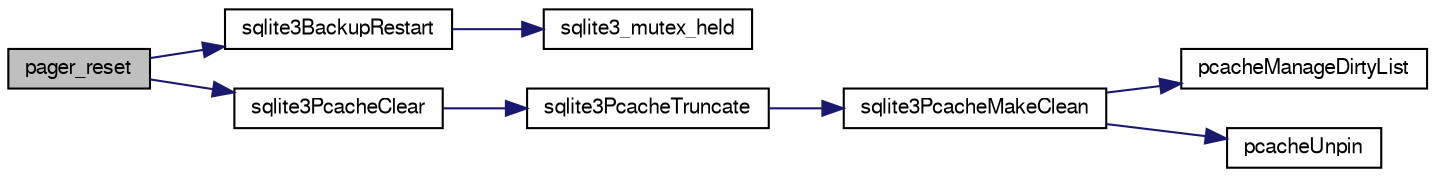 digraph "pager_reset"
{
  edge [fontname="FreeSans",fontsize="10",labelfontname="FreeSans",labelfontsize="10"];
  node [fontname="FreeSans",fontsize="10",shape=record];
  rankdir="LR";
  Node195217 [label="pager_reset",height=0.2,width=0.4,color="black", fillcolor="grey75", style="filled", fontcolor="black"];
  Node195217 -> Node195218 [color="midnightblue",fontsize="10",style="solid",fontname="FreeSans"];
  Node195218 [label="sqlite3BackupRestart",height=0.2,width=0.4,color="black", fillcolor="white", style="filled",URL="$sqlite3_8c.html#a51c915452a70527bce99483f8eac02b8"];
  Node195218 -> Node195219 [color="midnightblue",fontsize="10",style="solid",fontname="FreeSans"];
  Node195219 [label="sqlite3_mutex_held",height=0.2,width=0.4,color="black", fillcolor="white", style="filled",URL="$sqlite3_8c.html#acf77da68932b6bc163c5e68547ecc3e7"];
  Node195217 -> Node195220 [color="midnightblue",fontsize="10",style="solid",fontname="FreeSans"];
  Node195220 [label="sqlite3PcacheClear",height=0.2,width=0.4,color="black", fillcolor="white", style="filled",URL="$sqlite3_8c.html#ae4bcea77d6c756c9ad6ef25739172928"];
  Node195220 -> Node195221 [color="midnightblue",fontsize="10",style="solid",fontname="FreeSans"];
  Node195221 [label="sqlite3PcacheTruncate",height=0.2,width=0.4,color="black", fillcolor="white", style="filled",URL="$sqlite3_8c.html#aa25da46a83609c408a14977a087af782"];
  Node195221 -> Node195222 [color="midnightblue",fontsize="10",style="solid",fontname="FreeSans"];
  Node195222 [label="sqlite3PcacheMakeClean",height=0.2,width=0.4,color="black", fillcolor="white", style="filled",URL="$sqlite3_8c.html#ac00d8abc5cdfaa4da090c03d2b24711c"];
  Node195222 -> Node195223 [color="midnightblue",fontsize="10",style="solid",fontname="FreeSans"];
  Node195223 [label="pcacheManageDirtyList",height=0.2,width=0.4,color="black", fillcolor="white", style="filled",URL="$sqlite3_8c.html#aae9bc2ddff700c30e5f9c80d531d6acc"];
  Node195222 -> Node195224 [color="midnightblue",fontsize="10",style="solid",fontname="FreeSans"];
  Node195224 [label="pcacheUnpin",height=0.2,width=0.4,color="black", fillcolor="white", style="filled",URL="$sqlite3_8c.html#a76530dde0f26366c0614d713daf9859c"];
}
